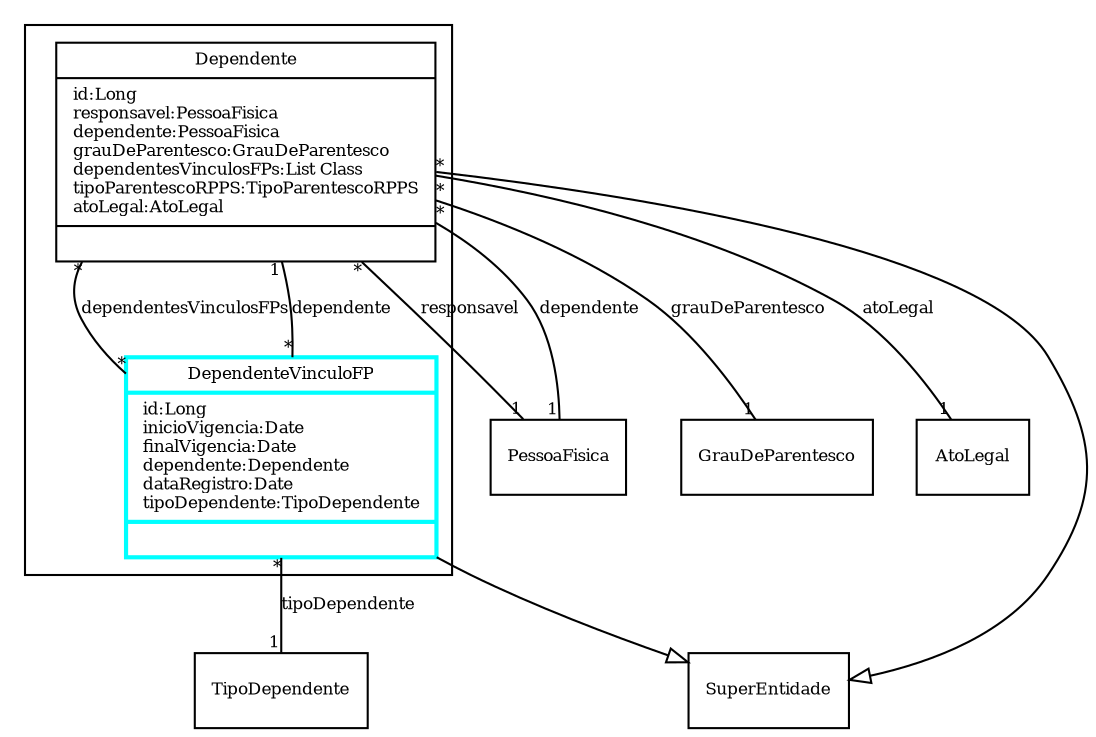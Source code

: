 digraph G{
fontname = "Times-Roman"
fontsize = 8

node [
        fontname = "Times-Roman"
        fontsize = 8
        shape = "record"
]

edge [
        fontname = "Times-Roman"
        fontsize = 8
]

subgraph clusterDEPENDENTE
{
Dependente [label = "{Dependente|id:Long\lresponsavel:PessoaFisica\ldependente:PessoaFisica\lgrauDeParentesco:GrauDeParentesco\ldependentesVinculosFPs:List Class\ltipoParentescoRPPS:TipoParentescoRPPS\latoLegal:AtoLegal\l|\l}"]
DependenteVinculoFP [style=bold,color="#00FFFF"label = "{DependenteVinculoFP|id:Long\linicioVigencia:Date\lfinalVigencia:Date\ldependente:Dependente\ldataRegistro:Date\ltipoDependente:TipoDependente\l|\l}"]
}
edge [arrowhead = "none" headlabel = "1" taillabel = "*"] Dependente -> PessoaFisica [label = "responsavel"]
edge [arrowhead = "none" headlabel = "1" taillabel = "*"] Dependente -> PessoaFisica [label = "dependente"]
edge [arrowhead = "none" headlabel = "1" taillabel = "*"] Dependente -> GrauDeParentesco [label = "grauDeParentesco"]
edge [arrowhead = "none" headlabel = "*" taillabel = "*"] Dependente -> DependenteVinculoFP [label = "dependentesVinculosFPs"]
edge [arrowhead = "none" headlabel = "1" taillabel = "*"] Dependente -> AtoLegal [label = "atoLegal"]
edge [ arrowhead = "empty" headlabel = "" taillabel = ""] Dependente -> SuperEntidade
edge [arrowhead = "none" headlabel = "1" taillabel = "*"] DependenteVinculoFP -> Dependente [label = "dependente"]
edge [arrowhead = "none" headlabel = "1" taillabel = "*"] DependenteVinculoFP -> TipoDependente [label = "tipoDependente"]
edge [ arrowhead = "empty" headlabel = "" taillabel = ""] DependenteVinculoFP -> SuperEntidade
}
